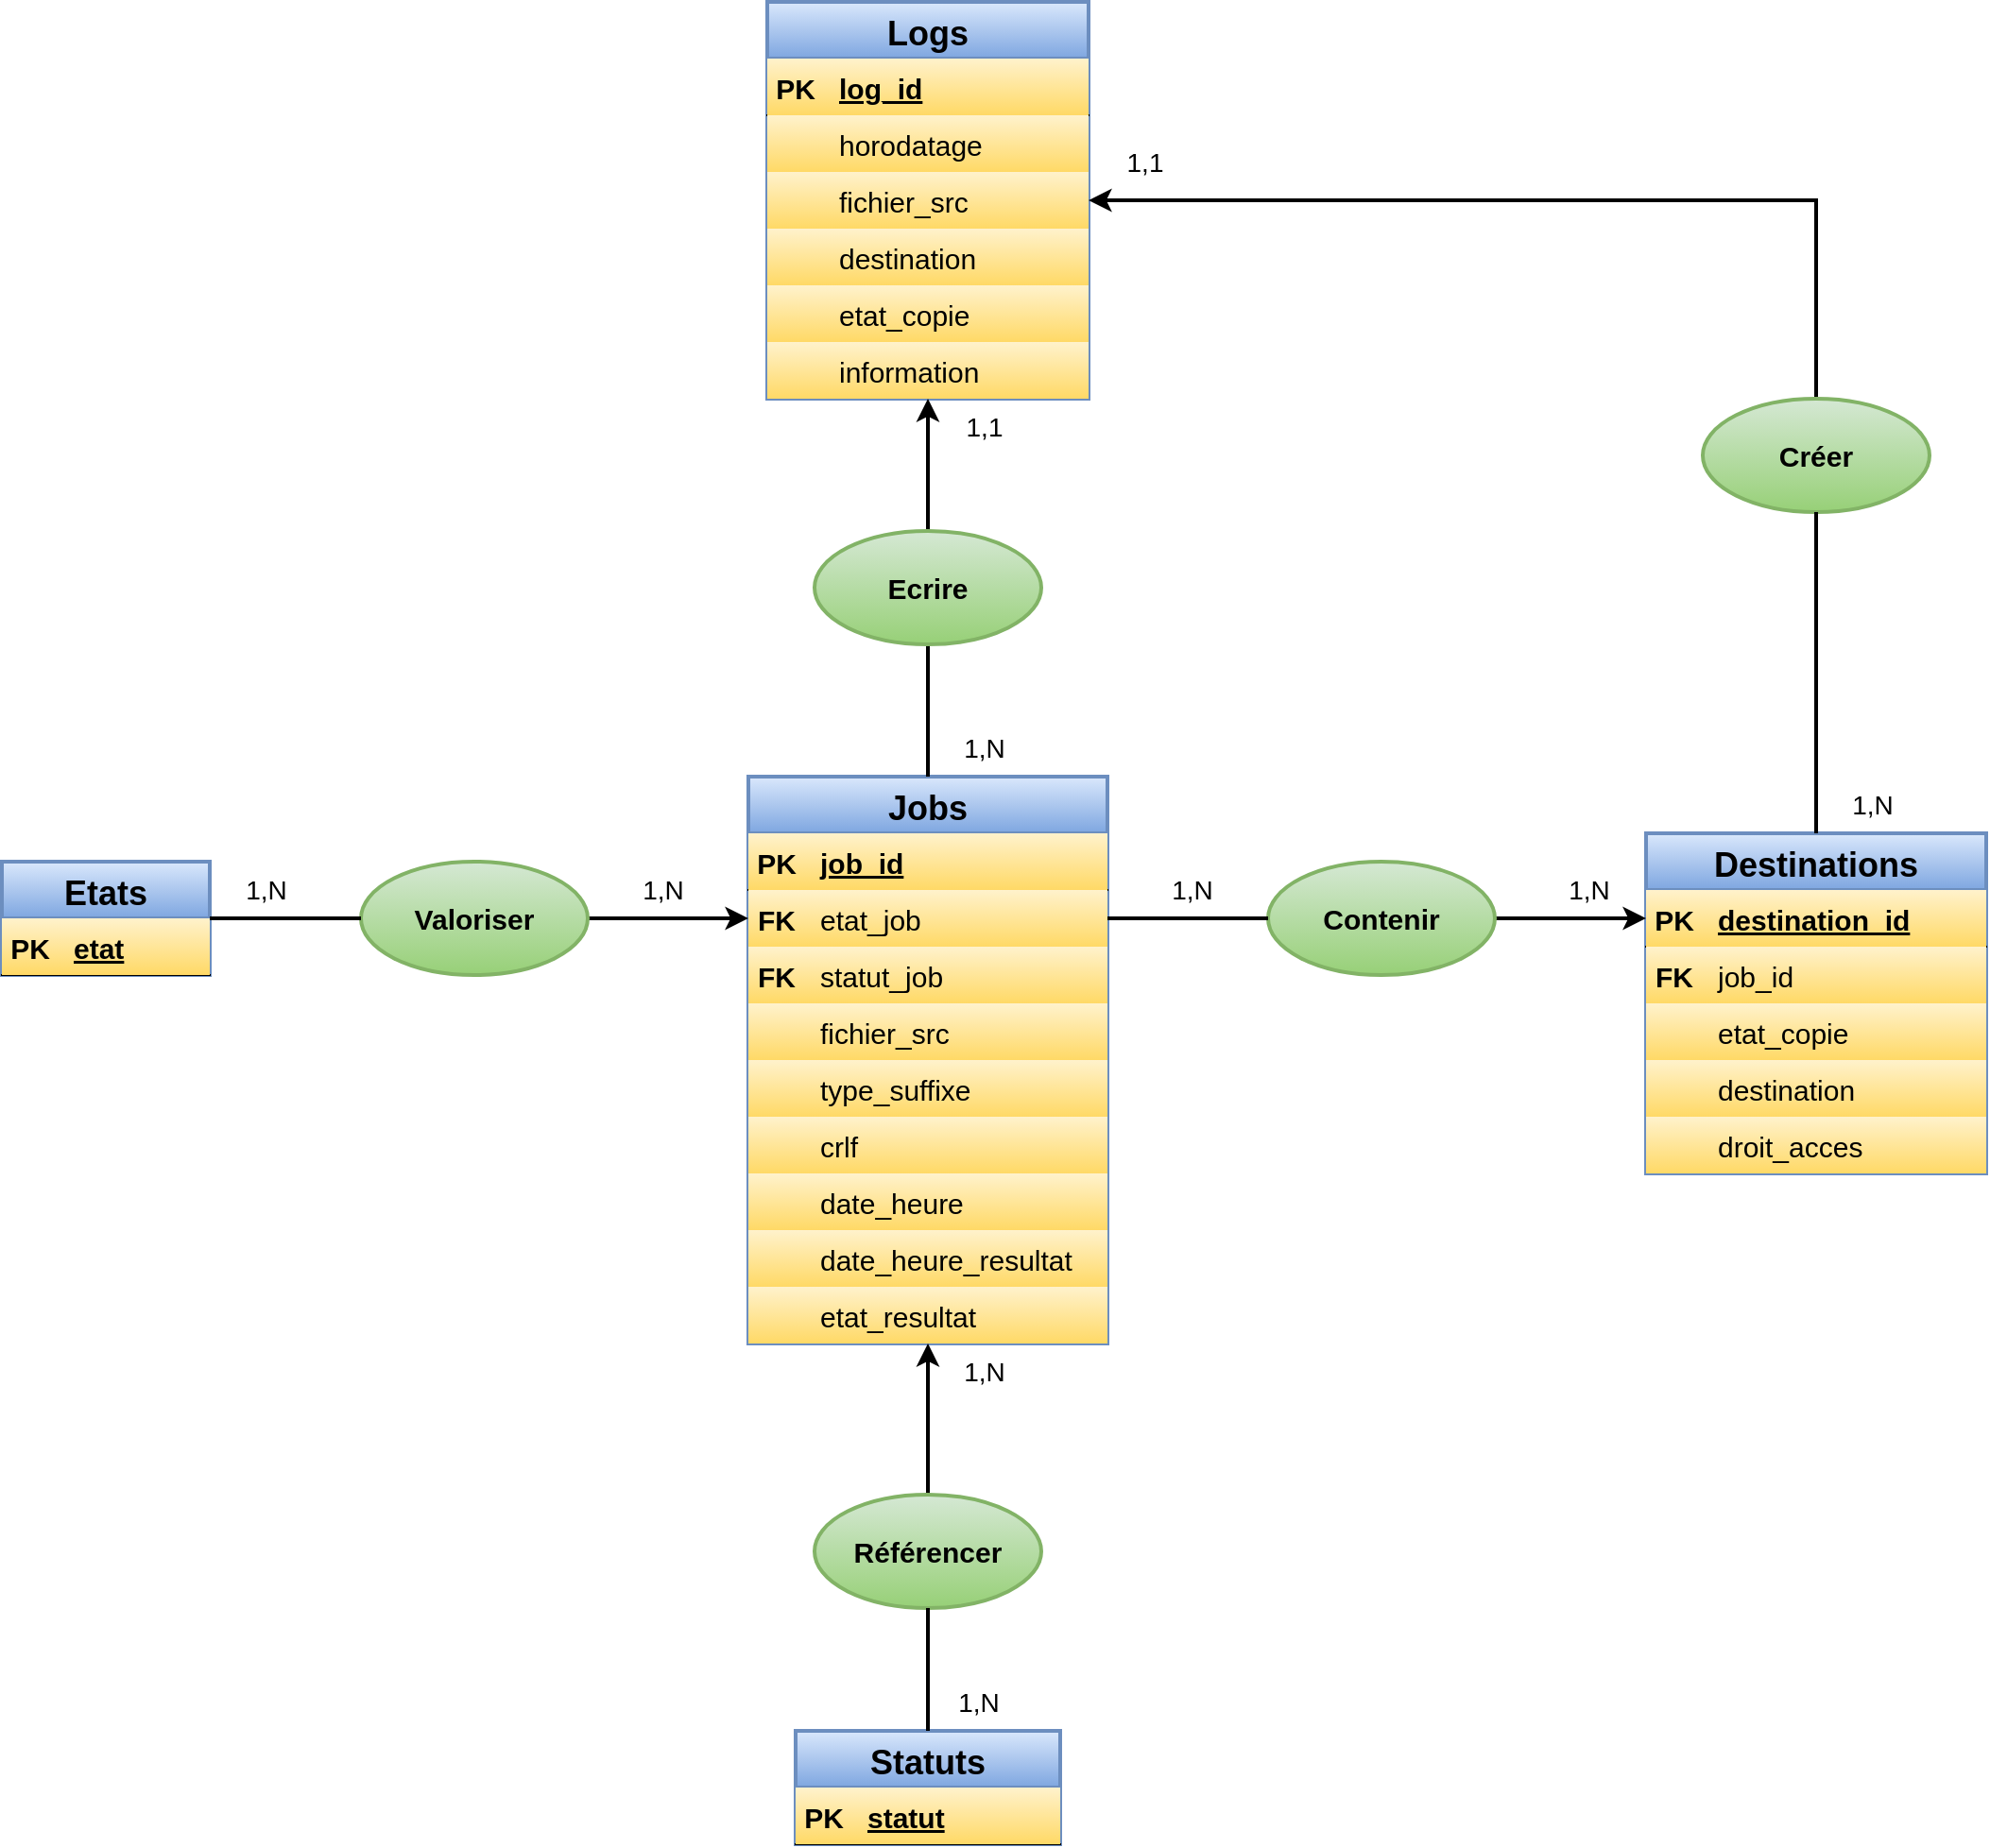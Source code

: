 <mxfile version="17.2.4" type="device"><diagram id="uAm_eo32dgg-_jk2rHsY" name="Page-1"><mxGraphModel dx="1422" dy="2049" grid="1" gridSize="10" guides="1" tooltips="1" connect="1" arrows="1" fold="1" page="1" pageScale="1" pageWidth="827" pageHeight="1169" math="0" shadow="0"><root><mxCell id="0"/><mxCell id="1" parent="0"/><mxCell id="RDBgv_l5AdU0mIVM80uZ-1" value="Jobs" style="shape=table;startSize=30;container=1;collapsible=1;childLayout=tableLayout;fixedRows=1;rowLines=0;fontStyle=1;align=center;resizeLast=1;fillColor=#dae8fc;strokeColor=#6c8ebf;gradientColor=#7ea6e0;fontSize=18;strokeWidth=2;" parent="1" vertex="1"><mxGeometry x="735" y="-70" width="190" height="300" as="geometry"><mxRectangle x="720" y="-70" width="60" height="30" as="alternateBounds"/></mxGeometry></mxCell><mxCell id="RDBgv_l5AdU0mIVM80uZ-2" value="" style="shape=tableRow;horizontal=0;startSize=0;swimlaneHead=0;swimlaneBody=0;fillColor=none;collapsible=0;dropTarget=0;points=[[0,0.5],[1,0.5]];portConstraint=eastwest;top=0;left=0;right=0;bottom=1;" parent="RDBgv_l5AdU0mIVM80uZ-1" vertex="1"><mxGeometry y="30" width="190" height="30" as="geometry"/></mxCell><mxCell id="RDBgv_l5AdU0mIVM80uZ-3" value="PK" style="shape=partialRectangle;connectable=0;fillColor=#fff2cc;top=0;left=0;bottom=0;right=0;fontStyle=1;overflow=hidden;gradientColor=#ffd966;strokeColor=#d6b656;fontSize=15;strokeWidth=2;" parent="RDBgv_l5AdU0mIVM80uZ-2" vertex="1"><mxGeometry width="30" height="30" as="geometry"><mxRectangle width="30" height="30" as="alternateBounds"/></mxGeometry></mxCell><mxCell id="RDBgv_l5AdU0mIVM80uZ-4" value="job_id" style="shape=partialRectangle;connectable=0;fillColor=#fff2cc;top=0;left=0;bottom=0;right=0;align=left;spacingLeft=6;fontStyle=5;overflow=hidden;gradientColor=#ffd966;strokeColor=#d6b656;fontSize=15;strokeWidth=2;" parent="RDBgv_l5AdU0mIVM80uZ-2" vertex="1"><mxGeometry x="30" width="160" height="30" as="geometry"><mxRectangle width="160" height="30" as="alternateBounds"/></mxGeometry></mxCell><mxCell id="RDBgv_l5AdU0mIVM80uZ-5" value="" style="shape=tableRow;horizontal=0;startSize=0;swimlaneHead=0;swimlaneBody=0;fillColor=none;collapsible=0;dropTarget=0;points=[[0,0.5],[1,0.5]];portConstraint=eastwest;top=0;left=0;right=0;bottom=0;" parent="RDBgv_l5AdU0mIVM80uZ-1" vertex="1"><mxGeometry y="60" width="190" height="30" as="geometry"/></mxCell><mxCell id="RDBgv_l5AdU0mIVM80uZ-6" value="FK" style="shape=partialRectangle;connectable=0;fillColor=#fff2cc;top=0;left=0;bottom=0;right=0;editable=1;overflow=hidden;fontStyle=1;gradientColor=#ffd966;strokeColor=#d6b656;fontSize=15;strokeWidth=2;" parent="RDBgv_l5AdU0mIVM80uZ-5" vertex="1"><mxGeometry width="30" height="30" as="geometry"><mxRectangle width="30" height="30" as="alternateBounds"/></mxGeometry></mxCell><mxCell id="RDBgv_l5AdU0mIVM80uZ-7" value="etat_job" style="shape=partialRectangle;connectable=0;fillColor=#fff2cc;top=0;left=0;bottom=0;right=0;align=left;spacingLeft=6;overflow=hidden;gradientColor=#ffd966;strokeColor=#d6b656;fontSize=15;strokeWidth=2;" parent="RDBgv_l5AdU0mIVM80uZ-5" vertex="1"><mxGeometry x="30" width="160" height="30" as="geometry"><mxRectangle width="160" height="30" as="alternateBounds"/></mxGeometry></mxCell><mxCell id="RDBgv_l5AdU0mIVM80uZ-8" value="" style="shape=tableRow;horizontal=0;startSize=0;swimlaneHead=0;swimlaneBody=0;fillColor=none;collapsible=0;dropTarget=0;points=[[0,0.5],[1,0.5]];portConstraint=eastwest;top=0;left=0;right=0;bottom=0;" parent="RDBgv_l5AdU0mIVM80uZ-1" vertex="1"><mxGeometry y="90" width="190" height="30" as="geometry"/></mxCell><mxCell id="RDBgv_l5AdU0mIVM80uZ-9" value="FK" style="shape=partialRectangle;connectable=0;fillColor=#fff2cc;top=0;left=0;bottom=0;right=0;editable=1;overflow=hidden;fontStyle=1;gradientColor=#ffd966;strokeColor=#d6b656;fontSize=15;strokeWidth=2;" parent="RDBgv_l5AdU0mIVM80uZ-8" vertex="1"><mxGeometry width="30" height="30" as="geometry"><mxRectangle width="30" height="30" as="alternateBounds"/></mxGeometry></mxCell><mxCell id="RDBgv_l5AdU0mIVM80uZ-10" value="statut_job" style="shape=partialRectangle;connectable=0;fillColor=#fff2cc;top=0;left=0;bottom=0;right=0;align=left;spacingLeft=6;overflow=hidden;gradientColor=#ffd966;strokeColor=#d6b656;fontSize=15;strokeWidth=2;" parent="RDBgv_l5AdU0mIVM80uZ-8" vertex="1"><mxGeometry x="30" width="160" height="30" as="geometry"><mxRectangle width="160" height="30" as="alternateBounds"/></mxGeometry></mxCell><mxCell id="RDBgv_l5AdU0mIVM80uZ-11" value="" style="shape=tableRow;horizontal=0;startSize=0;swimlaneHead=0;swimlaneBody=0;fillColor=none;collapsible=0;dropTarget=0;points=[[0,0.5],[1,0.5]];portConstraint=eastwest;top=0;left=0;right=0;bottom=0;" parent="RDBgv_l5AdU0mIVM80uZ-1" vertex="1"><mxGeometry y="120" width="190" height="30" as="geometry"/></mxCell><mxCell id="RDBgv_l5AdU0mIVM80uZ-12" value="" style="shape=partialRectangle;connectable=0;fillColor=#fff2cc;top=0;left=0;bottom=0;right=0;editable=1;overflow=hidden;gradientColor=#ffd966;strokeColor=#d6b656;fontSize=15;strokeWidth=2;" parent="RDBgv_l5AdU0mIVM80uZ-11" vertex="1"><mxGeometry width="30" height="30" as="geometry"><mxRectangle width="30" height="30" as="alternateBounds"/></mxGeometry></mxCell><mxCell id="RDBgv_l5AdU0mIVM80uZ-13" value="fichier_src" style="shape=partialRectangle;connectable=0;fillColor=#fff2cc;top=0;left=0;bottom=0;right=0;align=left;spacingLeft=6;overflow=hidden;gradientColor=#ffd966;strokeColor=#d6b656;fontSize=15;strokeWidth=2;" parent="RDBgv_l5AdU0mIVM80uZ-11" vertex="1"><mxGeometry x="30" width="160" height="30" as="geometry"><mxRectangle width="160" height="30" as="alternateBounds"/></mxGeometry></mxCell><mxCell id="RDBgv_l5AdU0mIVM80uZ-15" value="" style="shape=tableRow;horizontal=0;startSize=0;swimlaneHead=0;swimlaneBody=0;fillColor=none;collapsible=0;dropTarget=0;points=[[0,0.5],[1,0.5]];portConstraint=eastwest;top=0;left=0;right=0;bottom=0;" parent="RDBgv_l5AdU0mIVM80uZ-1" vertex="1"><mxGeometry y="150" width="190" height="30" as="geometry"/></mxCell><mxCell id="RDBgv_l5AdU0mIVM80uZ-16" value="" style="shape=partialRectangle;connectable=0;fillColor=#fff2cc;top=0;left=0;bottom=0;right=0;editable=1;overflow=hidden;gradientColor=#ffd966;strokeColor=#d6b656;fontSize=15;strokeWidth=2;" parent="RDBgv_l5AdU0mIVM80uZ-15" vertex="1"><mxGeometry width="30" height="30" as="geometry"><mxRectangle width="30" height="30" as="alternateBounds"/></mxGeometry></mxCell><mxCell id="RDBgv_l5AdU0mIVM80uZ-17" value="type_suffixe" style="shape=partialRectangle;connectable=0;fillColor=#fff2cc;top=0;left=0;bottom=0;right=0;align=left;spacingLeft=6;overflow=hidden;gradientColor=#ffd966;strokeColor=#d6b656;fontSize=15;strokeWidth=2;" parent="RDBgv_l5AdU0mIVM80uZ-15" vertex="1"><mxGeometry x="30" width="160" height="30" as="geometry"><mxRectangle width="160" height="30" as="alternateBounds"/></mxGeometry></mxCell><mxCell id="eUy7qIr4k_H9W_PzAL-m-4" value="" style="shape=tableRow;horizontal=0;startSize=0;swimlaneHead=0;swimlaneBody=0;fillColor=none;collapsible=0;dropTarget=0;points=[[0,0.5],[1,0.5]];portConstraint=eastwest;top=0;left=0;right=0;bottom=0;" parent="RDBgv_l5AdU0mIVM80uZ-1" vertex="1"><mxGeometry y="180" width="190" height="30" as="geometry"/></mxCell><mxCell id="eUy7qIr4k_H9W_PzAL-m-5" value="" style="shape=partialRectangle;connectable=0;fillColor=#fff2cc;top=0;left=0;bottom=0;right=0;editable=1;overflow=hidden;gradientColor=#ffd966;strokeColor=#d6b656;strokeWidth=2;" parent="eUy7qIr4k_H9W_PzAL-m-4" vertex="1"><mxGeometry width="30" height="30" as="geometry"><mxRectangle width="30" height="30" as="alternateBounds"/></mxGeometry></mxCell><mxCell id="eUy7qIr4k_H9W_PzAL-m-6" value="crlf" style="shape=partialRectangle;connectable=0;fillColor=#fff2cc;top=0;left=0;bottom=0;right=0;align=left;spacingLeft=6;overflow=hidden;fontSize=15;gradientColor=#ffd966;strokeColor=#d6b656;strokeWidth=2;" parent="eUy7qIr4k_H9W_PzAL-m-4" vertex="1"><mxGeometry x="30" width="160" height="30" as="geometry"><mxRectangle width="160" height="30" as="alternateBounds"/></mxGeometry></mxCell><mxCell id="eUy7qIr4k_H9W_PzAL-m-13" value="" style="shape=tableRow;horizontal=0;startSize=0;swimlaneHead=0;swimlaneBody=0;fillColor=none;collapsible=0;dropTarget=0;points=[[0,0.5],[1,0.5]];portConstraint=eastwest;top=0;left=0;right=0;bottom=0;" parent="RDBgv_l5AdU0mIVM80uZ-1" vertex="1"><mxGeometry y="210" width="190" height="30" as="geometry"/></mxCell><mxCell id="eUy7qIr4k_H9W_PzAL-m-14" value="" style="shape=partialRectangle;connectable=0;fillColor=#fff2cc;top=0;left=0;bottom=0;right=0;editable=1;overflow=hidden;gradientColor=#ffd966;strokeColor=#d6b656;strokeWidth=2;" parent="eUy7qIr4k_H9W_PzAL-m-13" vertex="1"><mxGeometry width="30" height="30" as="geometry"><mxRectangle width="30" height="30" as="alternateBounds"/></mxGeometry></mxCell><mxCell id="eUy7qIr4k_H9W_PzAL-m-15" value="date_heure" style="shape=partialRectangle;connectable=0;fillColor=#fff2cc;top=0;left=0;bottom=0;right=0;align=left;spacingLeft=6;overflow=hidden;fontSize=15;gradientColor=#ffd966;strokeColor=#d6b656;strokeWidth=2;" parent="eUy7qIr4k_H9W_PzAL-m-13" vertex="1"><mxGeometry x="30" width="160" height="30" as="geometry"><mxRectangle width="160" height="30" as="alternateBounds"/></mxGeometry></mxCell><mxCell id="eUy7qIr4k_H9W_PzAL-m-10" value="" style="shape=tableRow;horizontal=0;startSize=0;swimlaneHead=0;swimlaneBody=0;fillColor=none;collapsible=0;dropTarget=0;points=[[0,0.5],[1,0.5]];portConstraint=eastwest;top=0;left=0;right=0;bottom=0;strokeWidth=2;" parent="RDBgv_l5AdU0mIVM80uZ-1" vertex="1"><mxGeometry y="240" width="190" height="30" as="geometry"/></mxCell><mxCell id="eUy7qIr4k_H9W_PzAL-m-11" value="" style="shape=partialRectangle;connectable=0;fillColor=#fff2cc;top=0;left=0;bottom=0;right=0;editable=1;overflow=hidden;gradientColor=#ffd966;strokeColor=#d6b656;" parent="eUy7qIr4k_H9W_PzAL-m-10" vertex="1"><mxGeometry width="30" height="30" as="geometry"><mxRectangle width="30" height="30" as="alternateBounds"/></mxGeometry></mxCell><mxCell id="eUy7qIr4k_H9W_PzAL-m-12" value="date_heure_resultat" style="shape=partialRectangle;connectable=0;fillColor=#fff2cc;top=0;left=0;bottom=0;right=0;align=left;spacingLeft=6;overflow=hidden;fontSize=15;gradientColor=#ffd966;strokeColor=#d6b656;strokeWidth=2;" parent="eUy7qIr4k_H9W_PzAL-m-10" vertex="1"><mxGeometry x="30" width="160" height="30" as="geometry"><mxRectangle width="160" height="30" as="alternateBounds"/></mxGeometry></mxCell><mxCell id="eUy7qIr4k_H9W_PzAL-m-1" value="" style="shape=tableRow;horizontal=0;startSize=0;swimlaneHead=0;swimlaneBody=0;fillColor=none;collapsible=0;dropTarget=0;points=[[0,0.5],[1,0.5]];portConstraint=eastwest;top=0;left=0;right=0;bottom=0;" parent="RDBgv_l5AdU0mIVM80uZ-1" vertex="1"><mxGeometry y="270" width="190" height="30" as="geometry"/></mxCell><mxCell id="eUy7qIr4k_H9W_PzAL-m-2" value="" style="shape=partialRectangle;connectable=0;fillColor=#fff2cc;top=0;left=0;bottom=0;right=0;editable=1;overflow=hidden;gradientColor=#ffd966;strokeColor=#d6b656;strokeWidth=2;" parent="eUy7qIr4k_H9W_PzAL-m-1" vertex="1"><mxGeometry width="30" height="30" as="geometry"><mxRectangle width="30" height="30" as="alternateBounds"/></mxGeometry></mxCell><mxCell id="eUy7qIr4k_H9W_PzAL-m-3" value="etat_resultat" style="shape=partialRectangle;connectable=0;fillColor=#fff2cc;top=0;left=0;bottom=0;right=0;align=left;spacingLeft=6;overflow=hidden;fontSize=15;gradientColor=#ffd966;strokeColor=#d6b656;strokeWidth=2;" parent="eUy7qIr4k_H9W_PzAL-m-1" vertex="1"><mxGeometry x="30" width="160" height="30" as="geometry"><mxRectangle width="160" height="30" as="alternateBounds"/></mxGeometry></mxCell><mxCell id="RDBgv_l5AdU0mIVM80uZ-18" value="Etats" style="shape=table;startSize=30;container=1;collapsible=1;childLayout=tableLayout;fixedRows=1;rowLines=0;fontStyle=1;align=center;resizeLast=1;fillColor=#dae8fc;strokeColor=#6c8ebf;gradientColor=#7ea6e0;fontSize=18;strokeWidth=2;" parent="1" vertex="1"><mxGeometry x="340" y="-25" width="110" height="60" as="geometry"/></mxCell><mxCell id="RDBgv_l5AdU0mIVM80uZ-19" value="" style="shape=tableRow;horizontal=0;startSize=0;swimlaneHead=0;swimlaneBody=0;fillColor=none;collapsible=0;dropTarget=0;points=[[0,0.5],[1,0.5]];portConstraint=eastwest;top=0;left=0;right=0;bottom=1;" parent="RDBgv_l5AdU0mIVM80uZ-18" vertex="1"><mxGeometry y="30" width="110" height="30" as="geometry"/></mxCell><mxCell id="RDBgv_l5AdU0mIVM80uZ-20" value="PK" style="shape=partialRectangle;connectable=0;fillColor=#fff2cc;top=0;left=0;bottom=0;right=0;fontStyle=1;overflow=hidden;gradientColor=#ffd966;strokeColor=#d6b656;fontSize=15;strokeWidth=2;" parent="RDBgv_l5AdU0mIVM80uZ-19" vertex="1"><mxGeometry width="30" height="30" as="geometry"><mxRectangle width="30" height="30" as="alternateBounds"/></mxGeometry></mxCell><mxCell id="RDBgv_l5AdU0mIVM80uZ-21" value="etat" style="shape=partialRectangle;connectable=0;fillColor=#fff2cc;top=0;left=0;bottom=0;right=0;align=left;spacingLeft=6;fontStyle=5;overflow=hidden;gradientColor=#ffd966;strokeColor=#d6b656;fontSize=15;strokeWidth=2;" parent="RDBgv_l5AdU0mIVM80uZ-19" vertex="1"><mxGeometry x="30" width="80" height="30" as="geometry"><mxRectangle width="80" height="30" as="alternateBounds"/></mxGeometry></mxCell><mxCell id="RDBgv_l5AdU0mIVM80uZ-67" style="edgeStyle=orthogonalEdgeStyle;rounded=0;orthogonalLoop=1;jettySize=auto;html=1;startArrow=none;strokeWidth=2;entryX=0.5;entryY=1;entryDx=0;entryDy=0;" parent="1" source="RDBgv_l5AdU0mIVM80uZ-66" target="RDBgv_l5AdU0mIVM80uZ-1" edge="1"><mxGeometry relative="1" as="geometry"><mxPoint x="760" y="320" as="targetPoint"/></mxGeometry></mxCell><mxCell id="RDBgv_l5AdU0mIVM80uZ-39" value="Statuts" style="shape=table;startSize=30;container=1;collapsible=1;childLayout=tableLayout;fixedRows=1;rowLines=0;fontStyle=1;align=center;resizeLast=1;fillColor=#dae8fc;gradientColor=#7ea6e0;strokeColor=#6c8ebf;fontSize=18;strokeWidth=2;" parent="1" vertex="1"><mxGeometry x="760" y="435" width="140" height="60" as="geometry"/></mxCell><mxCell id="RDBgv_l5AdU0mIVM80uZ-40" value="" style="shape=tableRow;horizontal=0;startSize=0;swimlaneHead=0;swimlaneBody=0;fillColor=none;collapsible=0;dropTarget=0;points=[[0,0.5],[1,0.5]];portConstraint=eastwest;top=0;left=0;right=0;bottom=1;" parent="RDBgv_l5AdU0mIVM80uZ-39" vertex="1"><mxGeometry y="30" width="140" height="30" as="geometry"/></mxCell><mxCell id="RDBgv_l5AdU0mIVM80uZ-41" value="PK" style="shape=partialRectangle;connectable=0;fillColor=#fff2cc;top=0;left=0;bottom=0;right=0;fontStyle=1;overflow=hidden;gradientColor=#ffd966;strokeColor=#d6b656;fontSize=15;strokeWidth=2;" parent="RDBgv_l5AdU0mIVM80uZ-40" vertex="1"><mxGeometry width="30" height="30" as="geometry"><mxRectangle width="30" height="30" as="alternateBounds"/></mxGeometry></mxCell><mxCell id="RDBgv_l5AdU0mIVM80uZ-42" value="statut" style="shape=partialRectangle;connectable=0;fillColor=#fff2cc;top=0;left=0;bottom=0;right=0;align=left;spacingLeft=6;fontStyle=5;overflow=hidden;gradientColor=#ffd966;strokeColor=#d6b656;fontSize=15;strokeWidth=2;" parent="RDBgv_l5AdU0mIVM80uZ-40" vertex="1"><mxGeometry x="30" width="110" height="30" as="geometry"><mxRectangle width="110" height="30" as="alternateBounds"/></mxGeometry></mxCell><mxCell id="RDBgv_l5AdU0mIVM80uZ-49" style="edgeStyle=orthogonalEdgeStyle;rounded=0;orthogonalLoop=1;jettySize=auto;html=1;entryX=0;entryY=0.5;entryDx=0;entryDy=0;startArrow=none;strokeWidth=2;" parent="1" source="RDBgv_l5AdU0mIVM80uZ-35" target="RDBgv_l5AdU0mIVM80uZ-5" edge="1"><mxGeometry relative="1" as="geometry"/></mxCell><mxCell id="RDBgv_l5AdU0mIVM80uZ-35" value="Valoriser" style="ellipse;whiteSpace=wrap;html=1;startSize=30;fontStyle=1;fillColor=#d5e8d4;gradientColor=#97d077;strokeColor=#82b366;fontSize=15;strokeWidth=2;" parent="1" vertex="1"><mxGeometry x="530" y="-25" width="120" height="60" as="geometry"/></mxCell><mxCell id="RDBgv_l5AdU0mIVM80uZ-50" value="" style="edgeStyle=orthogonalEdgeStyle;rounded=0;orthogonalLoop=1;jettySize=auto;html=1;entryX=0;entryY=0.5;entryDx=0;entryDy=0;endArrow=none;fontSize=14;strokeWidth=2;exitX=1;exitY=0.5;exitDx=0;exitDy=0;" parent="1" source="RDBgv_l5AdU0mIVM80uZ-18" target="RDBgv_l5AdU0mIVM80uZ-35" edge="1"><mxGeometry relative="1" as="geometry"><mxPoint x="440" y="5" as="sourcePoint"/><mxPoint x="730" y="5" as="targetPoint"/><Array as="points"/></mxGeometry></mxCell><mxCell id="RDBgv_l5AdU0mIVM80uZ-51" value="Logs" style="shape=table;startSize=30;container=1;collapsible=1;childLayout=tableLayout;fixedRows=1;rowLines=0;fontStyle=1;align=center;resizeLast=1;fillColor=#dae8fc;gradientColor=#7ea6e0;strokeColor=#6c8ebf;fontSize=18;strokeWidth=2;perimeterSpacing=0;" parent="1" vertex="1"><mxGeometry x="745" y="-480" width="170" height="210" as="geometry"/></mxCell><mxCell id="RDBgv_l5AdU0mIVM80uZ-52" value="" style="shape=tableRow;horizontal=0;startSize=0;swimlaneHead=0;swimlaneBody=0;fillColor=none;collapsible=0;dropTarget=0;points=[[0,0.5],[1,0.5]];portConstraint=eastwest;top=0;left=0;right=0;bottom=1;" parent="RDBgv_l5AdU0mIVM80uZ-51" vertex="1"><mxGeometry y="30" width="170" height="30" as="geometry"/></mxCell><mxCell id="RDBgv_l5AdU0mIVM80uZ-53" value="PK" style="shape=partialRectangle;connectable=0;fillColor=#fff2cc;top=0;left=0;bottom=0;right=0;fontStyle=1;overflow=hidden;gradientColor=#ffd966;strokeColor=#d6b656;fontSize=15;strokeWidth=2;" parent="RDBgv_l5AdU0mIVM80uZ-52" vertex="1"><mxGeometry width="30" height="30" as="geometry"><mxRectangle width="30" height="30" as="alternateBounds"/></mxGeometry></mxCell><mxCell id="RDBgv_l5AdU0mIVM80uZ-54" value="log_id" style="shape=partialRectangle;connectable=0;fillColor=#fff2cc;top=0;left=0;bottom=0;right=0;align=left;spacingLeft=6;fontStyle=5;overflow=hidden;gradientColor=#ffd966;strokeColor=#d6b656;fontSize=15;strokeWidth=2;" parent="RDBgv_l5AdU0mIVM80uZ-52" vertex="1"><mxGeometry x="30" width="140" height="30" as="geometry"><mxRectangle width="140" height="30" as="alternateBounds"/></mxGeometry></mxCell><mxCell id="RDBgv_l5AdU0mIVM80uZ-55" value="" style="shape=tableRow;horizontal=0;startSize=0;swimlaneHead=0;swimlaneBody=0;fillColor=none;collapsible=0;dropTarget=0;points=[[0,0.5],[1,0.5]];portConstraint=eastwest;top=0;left=0;right=0;bottom=0;" parent="RDBgv_l5AdU0mIVM80uZ-51" vertex="1"><mxGeometry y="60" width="170" height="30" as="geometry"/></mxCell><mxCell id="RDBgv_l5AdU0mIVM80uZ-56" value="" style="shape=partialRectangle;connectable=0;fillColor=#fff2cc;top=0;left=0;bottom=0;right=0;editable=1;overflow=hidden;fontStyle=1;gradientColor=#ffd966;strokeColor=#d6b656;fontSize=15;strokeWidth=2;" parent="RDBgv_l5AdU0mIVM80uZ-55" vertex="1"><mxGeometry width="30" height="30" as="geometry"><mxRectangle width="30" height="30" as="alternateBounds"/></mxGeometry></mxCell><mxCell id="RDBgv_l5AdU0mIVM80uZ-57" value="horodatage" style="shape=partialRectangle;connectable=0;fillColor=#fff2cc;top=0;left=0;bottom=0;right=0;align=left;spacingLeft=6;overflow=hidden;strokeColor=#d6b656;gradientColor=#ffd966;fontSize=15;strokeWidth=2;" parent="RDBgv_l5AdU0mIVM80uZ-55" vertex="1"><mxGeometry x="30" width="140" height="30" as="geometry"><mxRectangle width="140" height="30" as="alternateBounds"/></mxGeometry></mxCell><mxCell id="eUy7qIr4k_H9W_PzAL-m-77" value="" style="shape=tableRow;horizontal=0;startSize=0;swimlaneHead=0;swimlaneBody=0;fillColor=none;collapsible=0;dropTarget=0;points=[[0,0.5],[1,0.5]];portConstraint=eastwest;top=0;left=0;right=0;bottom=0;fontSize=15;strokeWidth=2;" parent="RDBgv_l5AdU0mIVM80uZ-51" vertex="1"><mxGeometry y="90" width="170" height="30" as="geometry"/></mxCell><mxCell id="eUy7qIr4k_H9W_PzAL-m-78" value="" style="shape=partialRectangle;connectable=0;fillColor=#fff2cc;top=0;left=0;bottom=0;right=0;editable=1;overflow=hidden;fontSize=15;strokeWidth=2;gradientColor=#ffd966;strokeColor=#d6b656;" parent="eUy7qIr4k_H9W_PzAL-m-77" vertex="1"><mxGeometry width="30" height="30" as="geometry"><mxRectangle width="30" height="30" as="alternateBounds"/></mxGeometry></mxCell><mxCell id="eUy7qIr4k_H9W_PzAL-m-79" value="fichier_src" style="shape=partialRectangle;connectable=0;fillColor=#fff2cc;top=0;left=0;bottom=0;right=0;align=left;spacingLeft=6;overflow=hidden;fontSize=15;strokeWidth=2;gradientColor=#ffd966;strokeColor=#d6b656;" parent="eUy7qIr4k_H9W_PzAL-m-77" vertex="1"><mxGeometry x="30" width="140" height="30" as="geometry"><mxRectangle width="140" height="30" as="alternateBounds"/></mxGeometry></mxCell><mxCell id="eUy7qIr4k_H9W_PzAL-m-83" value="" style="shape=tableRow;horizontal=0;startSize=0;swimlaneHead=0;swimlaneBody=0;fillColor=none;collapsible=0;dropTarget=0;points=[[0,0.5],[1,0.5]];portConstraint=eastwest;top=0;left=0;right=0;bottom=0;fontSize=15;strokeWidth=2;" parent="RDBgv_l5AdU0mIVM80uZ-51" vertex="1"><mxGeometry y="120" width="170" height="30" as="geometry"/></mxCell><mxCell id="eUy7qIr4k_H9W_PzAL-m-84" value="" style="shape=partialRectangle;connectable=0;fillColor=#fff2cc;top=0;left=0;bottom=0;right=0;editable=1;overflow=hidden;fontSize=15;strokeWidth=2;gradientColor=#ffd966;strokeColor=#d6b656;" parent="eUy7qIr4k_H9W_PzAL-m-83" vertex="1"><mxGeometry width="30" height="30" as="geometry"><mxRectangle width="30" height="30" as="alternateBounds"/></mxGeometry></mxCell><mxCell id="eUy7qIr4k_H9W_PzAL-m-85" value="destination" style="shape=partialRectangle;connectable=0;fillColor=#fff2cc;top=0;left=0;bottom=0;right=0;align=left;spacingLeft=6;overflow=hidden;fontSize=15;strokeWidth=2;gradientColor=#ffd966;strokeColor=#d6b656;" parent="eUy7qIr4k_H9W_PzAL-m-83" vertex="1"><mxGeometry x="30" width="140" height="30" as="geometry"><mxRectangle width="140" height="30" as="alternateBounds"/></mxGeometry></mxCell><mxCell id="eUy7qIr4k_H9W_PzAL-m-86" value="" style="shape=tableRow;horizontal=0;startSize=0;swimlaneHead=0;swimlaneBody=0;fillColor=none;collapsible=0;dropTarget=0;points=[[0,0.5],[1,0.5]];portConstraint=eastwest;top=0;left=0;right=0;bottom=0;fontSize=15;strokeWidth=2;" parent="RDBgv_l5AdU0mIVM80uZ-51" vertex="1"><mxGeometry y="150" width="170" height="30" as="geometry"/></mxCell><mxCell id="eUy7qIr4k_H9W_PzAL-m-87" value="" style="shape=partialRectangle;connectable=0;fillColor=#fff2cc;top=0;left=0;bottom=0;right=0;editable=1;overflow=hidden;fontSize=15;strokeWidth=2;gradientColor=#ffd966;strokeColor=#d6b656;" parent="eUy7qIr4k_H9W_PzAL-m-86" vertex="1"><mxGeometry width="30" height="30" as="geometry"><mxRectangle width="30" height="30" as="alternateBounds"/></mxGeometry></mxCell><mxCell id="eUy7qIr4k_H9W_PzAL-m-88" value="etat_copie" style="shape=partialRectangle;connectable=0;fillColor=#fff2cc;top=0;left=0;bottom=0;right=0;align=left;spacingLeft=6;overflow=hidden;fontSize=15;strokeWidth=2;gradientColor=#ffd966;strokeColor=#d6b656;" parent="eUy7qIr4k_H9W_PzAL-m-86" vertex="1"><mxGeometry x="30" width="140" height="30" as="geometry"><mxRectangle width="140" height="30" as="alternateBounds"/></mxGeometry></mxCell><mxCell id="eUy7qIr4k_H9W_PzAL-m-80" value="" style="shape=tableRow;horizontal=0;startSize=0;swimlaneHead=0;swimlaneBody=0;fillColor=none;collapsible=0;dropTarget=0;points=[[0,0.5],[1,0.5]];portConstraint=eastwest;top=0;left=0;right=0;bottom=0;fontSize=15;strokeWidth=2;" parent="RDBgv_l5AdU0mIVM80uZ-51" vertex="1"><mxGeometry y="180" width="170" height="30" as="geometry"/></mxCell><mxCell id="eUy7qIr4k_H9W_PzAL-m-81" value="" style="shape=partialRectangle;connectable=0;fillColor=#fff2cc;top=0;left=0;bottom=0;right=0;editable=1;overflow=hidden;fontSize=15;strokeWidth=2;gradientColor=#ffd966;strokeColor=#d6b656;" parent="eUy7qIr4k_H9W_PzAL-m-80" vertex="1"><mxGeometry width="30" height="30" as="geometry"><mxRectangle width="30" height="30" as="alternateBounds"/></mxGeometry></mxCell><mxCell id="eUy7qIr4k_H9W_PzAL-m-82" value="information" style="shape=partialRectangle;connectable=0;fillColor=#fff2cc;top=0;left=0;bottom=0;right=0;align=left;spacingLeft=6;overflow=hidden;fontSize=15;strokeWidth=2;gradientColor=#ffd966;strokeColor=#d6b656;" parent="eUy7qIr4k_H9W_PzAL-m-80" vertex="1"><mxGeometry x="30" width="140" height="30" as="geometry"><mxRectangle width="140" height="30" as="alternateBounds"/></mxGeometry></mxCell><mxCell id="RDBgv_l5AdU0mIVM80uZ-66" value="Référencer" style="ellipse;whiteSpace=wrap;html=1;startSize=30;fontStyle=1;fillColor=#d5e8d4;gradientColor=#97d077;strokeColor=#82b366;fontSize=15;strokeWidth=2;" parent="1" vertex="1"><mxGeometry x="770" y="310" width="120" height="60" as="geometry"/></mxCell><mxCell id="RDBgv_l5AdU0mIVM80uZ-68" value="" style="edgeStyle=orthogonalEdgeStyle;rounded=0;orthogonalLoop=1;jettySize=auto;html=1;entryX=0.5;entryY=1;entryDx=0;entryDy=0;entryPerimeter=0;endArrow=none;strokeWidth=2;" parent="1" source="RDBgv_l5AdU0mIVM80uZ-39" target="RDBgv_l5AdU0mIVM80uZ-66" edge="1"><mxGeometry relative="1" as="geometry"><mxPoint x="833" y="290" as="sourcePoint"/><mxPoint x="833" y="110" as="targetPoint"/></mxGeometry></mxCell><mxCell id="RDBgv_l5AdU0mIVM80uZ-82" style="edgeStyle=orthogonalEdgeStyle;rounded=0;orthogonalLoop=1;jettySize=auto;html=1;entryX=0.5;entryY=1;entryDx=0;entryDy=0;strokeWidth=2;exitX=0.5;exitY=0;exitDx=0;exitDy=0;" parent="1" source="RDBgv_l5AdU0mIVM80uZ-124" target="RDBgv_l5AdU0mIVM80uZ-51" edge="1"><mxGeometry relative="1" as="geometry"><mxPoint x="960" y="-230" as="sourcePoint"/></mxGeometry></mxCell><mxCell id="RDBgv_l5AdU0mIVM80uZ-70" value="" style="edgeStyle=orthogonalEdgeStyle;rounded=0;orthogonalLoop=1;jettySize=auto;html=1;endArrow=none;strokeWidth=2;exitX=0.5;exitY=0;exitDx=0;exitDy=0;entryX=0.5;entryY=1;entryDx=0;entryDy=0;" parent="1" source="RDBgv_l5AdU0mIVM80uZ-1" target="RDBgv_l5AdU0mIVM80uZ-124" edge="1"><mxGeometry relative="1" as="geometry"><mxPoint x="833" y="-70" as="sourcePoint"/><mxPoint x="960" y="-170.0" as="targetPoint"/><Array as="points"/></mxGeometry></mxCell><mxCell id="eUy7qIr4k_H9W_PzAL-m-126" style="edgeStyle=orthogonalEdgeStyle;rounded=0;orthogonalLoop=1;jettySize=auto;html=1;entryX=1;entryY=0.5;entryDx=0;entryDy=0;fontSize=15;startArrow=none;strokeWidth=2;" parent="1" source="eUy7qIr4k_H9W_PzAL-m-127" target="eUy7qIr4k_H9W_PzAL-m-77" edge="1"><mxGeometry relative="1" as="geometry"/></mxCell><mxCell id="RDBgv_l5AdU0mIVM80uZ-72" value="Destinations" style="shape=table;startSize=30;container=1;collapsible=1;childLayout=tableLayout;fixedRows=1;rowLines=0;fontStyle=1;align=center;resizeLast=1;fillColor=#dae8fc;strokeColor=#6C8EBF;gradientColor=#7ea6e0;fontSize=18;strokeWidth=2;" parent="1" vertex="1"><mxGeometry x="1210" y="-40" width="180" height="180" as="geometry"/></mxCell><mxCell id="RDBgv_l5AdU0mIVM80uZ-73" value="" style="shape=tableRow;horizontal=0;startSize=0;swimlaneHead=0;swimlaneBody=0;fillColor=none;collapsible=0;dropTarget=0;points=[[0,0.5],[1,0.5]];portConstraint=eastwest;top=0;left=0;right=0;bottom=1;" parent="RDBgv_l5AdU0mIVM80uZ-72" vertex="1"><mxGeometry y="30" width="180" height="30" as="geometry"/></mxCell><mxCell id="RDBgv_l5AdU0mIVM80uZ-74" value="PK" style="shape=partialRectangle;connectable=0;fillColor=#fff2cc;top=0;left=0;bottom=0;right=0;fontStyle=1;overflow=hidden;gradientColor=#ffd966;strokeColor=#d6b656;fontSize=15;strokeWidth=2;" parent="RDBgv_l5AdU0mIVM80uZ-73" vertex="1"><mxGeometry width="30" height="30" as="geometry"><mxRectangle width="30" height="30" as="alternateBounds"/></mxGeometry></mxCell><mxCell id="RDBgv_l5AdU0mIVM80uZ-75" value="destination_id" style="shape=partialRectangle;connectable=0;fillColor=#fff2cc;top=0;left=0;bottom=0;right=0;align=left;spacingLeft=6;fontStyle=5;overflow=hidden;gradientColor=#ffd966;strokeColor=#d6b656;fontSize=15;strokeWidth=2;" parent="RDBgv_l5AdU0mIVM80uZ-73" vertex="1"><mxGeometry x="30" width="150" height="30" as="geometry"><mxRectangle width="150" height="30" as="alternateBounds"/></mxGeometry></mxCell><mxCell id="RDBgv_l5AdU0mIVM80uZ-76" value="" style="shape=tableRow;horizontal=0;startSize=0;swimlaneHead=0;swimlaneBody=0;fillColor=none;collapsible=0;dropTarget=0;points=[[0,0.5],[1,0.5]];portConstraint=eastwest;top=0;left=0;right=0;bottom=0;" parent="RDBgv_l5AdU0mIVM80uZ-72" vertex="1"><mxGeometry y="60" width="180" height="30" as="geometry"/></mxCell><mxCell id="RDBgv_l5AdU0mIVM80uZ-77" value="FK" style="shape=partialRectangle;connectable=0;fillColor=#fff2cc;top=0;left=0;bottom=0;right=0;editable=1;overflow=hidden;gradientColor=#ffd966;strokeColor=#d6b656;fontSize=15;strokeWidth=2;fontStyle=1" parent="RDBgv_l5AdU0mIVM80uZ-76" vertex="1"><mxGeometry width="30" height="30" as="geometry"><mxRectangle width="30" height="30" as="alternateBounds"/></mxGeometry></mxCell><mxCell id="RDBgv_l5AdU0mIVM80uZ-78" value="job_id" style="shape=partialRectangle;connectable=0;fillColor=#fff2cc;top=0;left=0;bottom=0;right=0;align=left;spacingLeft=6;overflow=hidden;gradientColor=#ffd966;strokeColor=#d6b656;fontSize=15;strokeWidth=2;" parent="RDBgv_l5AdU0mIVM80uZ-76" vertex="1"><mxGeometry x="30" width="150" height="30" as="geometry"><mxRectangle width="150" height="30" as="alternateBounds"/></mxGeometry></mxCell><mxCell id="eUy7qIr4k_H9W_PzAL-m-71" value="" style="shape=tableRow;horizontal=0;startSize=0;swimlaneHead=0;swimlaneBody=0;fillColor=none;collapsible=0;dropTarget=0;points=[[0,0.5],[1,0.5]];portConstraint=eastwest;top=0;left=0;right=0;bottom=0;fontSize=15;strokeWidth=2;" parent="RDBgv_l5AdU0mIVM80uZ-72" vertex="1"><mxGeometry y="90" width="180" height="30" as="geometry"/></mxCell><mxCell id="eUy7qIr4k_H9W_PzAL-m-72" value="" style="shape=partialRectangle;connectable=0;fillColor=#fff2cc;top=0;left=0;bottom=0;right=0;editable=1;overflow=hidden;fontSize=15;strokeWidth=2;gradientColor=#ffd966;strokeColor=#d6b656;" parent="eUy7qIr4k_H9W_PzAL-m-71" vertex="1"><mxGeometry width="30" height="30" as="geometry"><mxRectangle width="30" height="30" as="alternateBounds"/></mxGeometry></mxCell><mxCell id="eUy7qIr4k_H9W_PzAL-m-73" value="etat_copie" style="shape=partialRectangle;connectable=0;fillColor=#fff2cc;top=0;left=0;bottom=0;right=0;align=left;spacingLeft=6;overflow=hidden;fontSize=15;strokeWidth=2;gradientColor=#ffd966;strokeColor=#d6b656;" parent="eUy7qIr4k_H9W_PzAL-m-71" vertex="1"><mxGeometry x="30" width="150" height="30" as="geometry"><mxRectangle width="150" height="30" as="alternateBounds"/></mxGeometry></mxCell><mxCell id="eUy7qIr4k_H9W_PzAL-m-74" value="" style="shape=tableRow;horizontal=0;startSize=0;swimlaneHead=0;swimlaneBody=0;fillColor=none;collapsible=0;dropTarget=0;points=[[0,0.5],[1,0.5]];portConstraint=eastwest;top=0;left=0;right=0;bottom=0;fontSize=15;strokeWidth=2;" parent="RDBgv_l5AdU0mIVM80uZ-72" vertex="1"><mxGeometry y="120" width="180" height="30" as="geometry"/></mxCell><mxCell id="eUy7qIr4k_H9W_PzAL-m-75" value="" style="shape=partialRectangle;connectable=0;fillColor=#fff2cc;top=0;left=0;bottom=0;right=0;editable=1;overflow=hidden;fontSize=15;strokeWidth=2;gradientColor=#ffd966;strokeColor=#d6b656;" parent="eUy7qIr4k_H9W_PzAL-m-74" vertex="1"><mxGeometry width="30" height="30" as="geometry"><mxRectangle width="30" height="30" as="alternateBounds"/></mxGeometry></mxCell><mxCell id="eUy7qIr4k_H9W_PzAL-m-76" value="destination" style="shape=partialRectangle;connectable=0;fillColor=#fff2cc;top=0;left=0;bottom=0;right=0;align=left;spacingLeft=6;overflow=hidden;fontSize=15;strokeWidth=2;gradientColor=#ffd966;strokeColor=#d6b656;" parent="eUy7qIr4k_H9W_PzAL-m-74" vertex="1"><mxGeometry x="30" width="150" height="30" as="geometry"><mxRectangle width="150" height="30" as="alternateBounds"/></mxGeometry></mxCell><mxCell id="ujuAJ-Q_TKuM_On_AVuL-11" value="" style="shape=tableRow;horizontal=0;startSize=0;swimlaneHead=0;swimlaneBody=0;fillColor=none;collapsible=0;dropTarget=0;points=[[0,0.5],[1,0.5]];portConstraint=eastwest;top=0;left=0;right=0;bottom=0;" parent="RDBgv_l5AdU0mIVM80uZ-72" vertex="1"><mxGeometry y="150" width="180" height="30" as="geometry"/></mxCell><mxCell id="ujuAJ-Q_TKuM_On_AVuL-12" value="" style="shape=partialRectangle;connectable=0;fillColor=#fff2cc;top=0;left=0;bottom=0;right=0;editable=1;overflow=hidden;gradientColor=#ffd966;strokeColor=#d6b656;strokeWidth=2;" parent="ujuAJ-Q_TKuM_On_AVuL-11" vertex="1"><mxGeometry width="30" height="30" as="geometry"><mxRectangle width="30" height="30" as="alternateBounds"/></mxGeometry></mxCell><mxCell id="ujuAJ-Q_TKuM_On_AVuL-13" value="droit_acces" style="shape=partialRectangle;connectable=0;fillColor=#fff2cc;top=0;left=0;bottom=0;right=0;align=left;spacingLeft=6;overflow=hidden;strokeColor=#d6b656;gradientColor=#ffd966;fontSize=15;strokeWidth=2;" parent="ujuAJ-Q_TKuM_On_AVuL-11" vertex="1"><mxGeometry x="30" width="150" height="30" as="geometry"><mxRectangle width="150" height="30" as="alternateBounds"/></mxGeometry></mxCell><mxCell id="RDBgv_l5AdU0mIVM80uZ-80" style="edgeStyle=orthogonalEdgeStyle;rounded=0;orthogonalLoop=1;jettySize=auto;html=1;entryX=0;entryY=0.5;entryDx=0;entryDy=0;startArrow=none;strokeWidth=2;" parent="1" source="RDBgv_l5AdU0mIVM80uZ-79" target="RDBgv_l5AdU0mIVM80uZ-73" edge="1"><mxGeometry relative="1" as="geometry"/></mxCell><mxCell id="RDBgv_l5AdU0mIVM80uZ-79" value="Contenir" style="ellipse;whiteSpace=wrap;html=1;startSize=30;fontStyle=1;fillColor=#d5e8d4;gradientColor=#97d077;strokeColor=#82b366;fontSize=15;strokeWidth=2;" parent="1" vertex="1"><mxGeometry x="1010" y="-25" width="120" height="60" as="geometry"/></mxCell><mxCell id="RDBgv_l5AdU0mIVM80uZ-81" value="" style="edgeStyle=orthogonalEdgeStyle;rounded=0;orthogonalLoop=1;jettySize=auto;html=1;entryX=0;entryY=0.5;entryDx=0;entryDy=0;endArrow=none;strokeWidth=2;" parent="1" source="RDBgv_l5AdU0mIVM80uZ-5" target="RDBgv_l5AdU0mIVM80uZ-79" edge="1"><mxGeometry relative="1" as="geometry"><mxPoint x="940" y="-5" as="sourcePoint"/><mxPoint x="1200" y="-5" as="targetPoint"/></mxGeometry></mxCell><mxCell id="RDBgv_l5AdU0mIVM80uZ-124" value="Ecrire" style="ellipse;whiteSpace=wrap;html=1;startSize=30;fontStyle=1;fillColor=#d5e8d4;gradientColor=#97d077;strokeColor=#82b366;fontSize=15;strokeWidth=2;" parent="1" vertex="1"><mxGeometry x="770" y="-200" width="120" height="60" as="geometry"/></mxCell><mxCell id="RDBgv_l5AdU0mIVM80uZ-126" value="1,N" style="text;html=1;strokeColor=none;fillColor=none;align=center;verticalAlign=middle;whiteSpace=wrap;rounded=0;fontSize=14;" parent="1" vertex="1"><mxGeometry x="450" y="-25" width="60" height="30" as="geometry"/></mxCell><mxCell id="RDBgv_l5AdU0mIVM80uZ-127" value="1,N" style="text;html=1;strokeColor=none;fillColor=none;align=center;verticalAlign=middle;whiteSpace=wrap;rounded=0;fontSize=14;" parent="1" vertex="1"><mxGeometry x="660" y="-25" width="60" height="30" as="geometry"/></mxCell><mxCell id="RDBgv_l5AdU0mIVM80uZ-128" value="1,N" style="text;html=1;strokeColor=none;fillColor=none;align=center;verticalAlign=middle;whiteSpace=wrap;rounded=0;fontSize=14;" parent="1" vertex="1"><mxGeometry x="830" y="-100" width="60" height="30" as="geometry"/></mxCell><mxCell id="RDBgv_l5AdU0mIVM80uZ-129" value="1,1" style="text;html=1;strokeColor=none;fillColor=none;align=center;verticalAlign=middle;whiteSpace=wrap;rounded=0;fontSize=14;" parent="1" vertex="1"><mxGeometry x="830" y="-270" width="60" height="30" as="geometry"/></mxCell><mxCell id="RDBgv_l5AdU0mIVM80uZ-130" value="1,N" style="text;html=1;strokeColor=none;fillColor=none;align=center;verticalAlign=middle;whiteSpace=wrap;rounded=0;fontSize=14;" parent="1" vertex="1"><mxGeometry x="827" y="405" width="60" height="30" as="geometry"/></mxCell><mxCell id="RDBgv_l5AdU0mIVM80uZ-131" value="1,N" style="text;html=1;strokeColor=none;fillColor=none;align=center;verticalAlign=middle;whiteSpace=wrap;rounded=0;fontSize=14;" parent="1" vertex="1"><mxGeometry x="830" y="230" width="60" height="30" as="geometry"/></mxCell><mxCell id="RDBgv_l5AdU0mIVM80uZ-132" value="1,N" style="text;html=1;strokeColor=none;fillColor=none;align=center;verticalAlign=middle;whiteSpace=wrap;rounded=0;fontSize=14;" parent="1" vertex="1"><mxGeometry x="940" y="-25" width="60" height="30" as="geometry"/></mxCell><mxCell id="RDBgv_l5AdU0mIVM80uZ-133" value="1,N" style="text;html=1;strokeColor=none;fillColor=none;align=center;verticalAlign=middle;whiteSpace=wrap;rounded=0;fontSize=14;" parent="1" vertex="1"><mxGeometry x="1150" y="-25" width="60" height="30" as="geometry"/></mxCell><mxCell id="eUy7qIr4k_H9W_PzAL-m-127" value="Créer" style="ellipse;whiteSpace=wrap;html=1;startSize=30;fontStyle=1;fillColor=#d5e8d4;gradientColor=#97d077;strokeColor=#82b366;fontSize=15;strokeWidth=2;" parent="1" vertex="1"><mxGeometry x="1240" y="-270" width="120" height="60" as="geometry"/></mxCell><mxCell id="eUy7qIr4k_H9W_PzAL-m-128" value="" style="edgeStyle=orthogonalEdgeStyle;rounded=0;orthogonalLoop=1;jettySize=auto;html=1;entryX=0.5;entryY=1;entryDx=0;entryDy=0;fontSize=15;endArrow=none;strokeWidth=2;" parent="1" source="RDBgv_l5AdU0mIVM80uZ-72" target="eUy7qIr4k_H9W_PzAL-m-127" edge="1"><mxGeometry relative="1" as="geometry"><mxPoint x="1299.941" y="-40" as="sourcePoint"/><mxPoint x="915.0" y="-375" as="targetPoint"/><Array as="points"/></mxGeometry></mxCell><mxCell id="dRM2Tz87TxI78bVFyOUx-1" value="1,N" style="text;html=1;strokeColor=none;fillColor=none;align=center;verticalAlign=middle;whiteSpace=wrap;rounded=0;fontSize=14;" vertex="1" parent="1"><mxGeometry x="1300" y="-70" width="60" height="30" as="geometry"/></mxCell><mxCell id="dRM2Tz87TxI78bVFyOUx-2" value="1,1" style="text;html=1;strokeColor=none;fillColor=none;align=center;verticalAlign=middle;whiteSpace=wrap;rounded=0;fontSize=14;" vertex="1" parent="1"><mxGeometry x="915" y="-410" width="60" height="30" as="geometry"/></mxCell></root></mxGraphModel></diagram></mxfile>